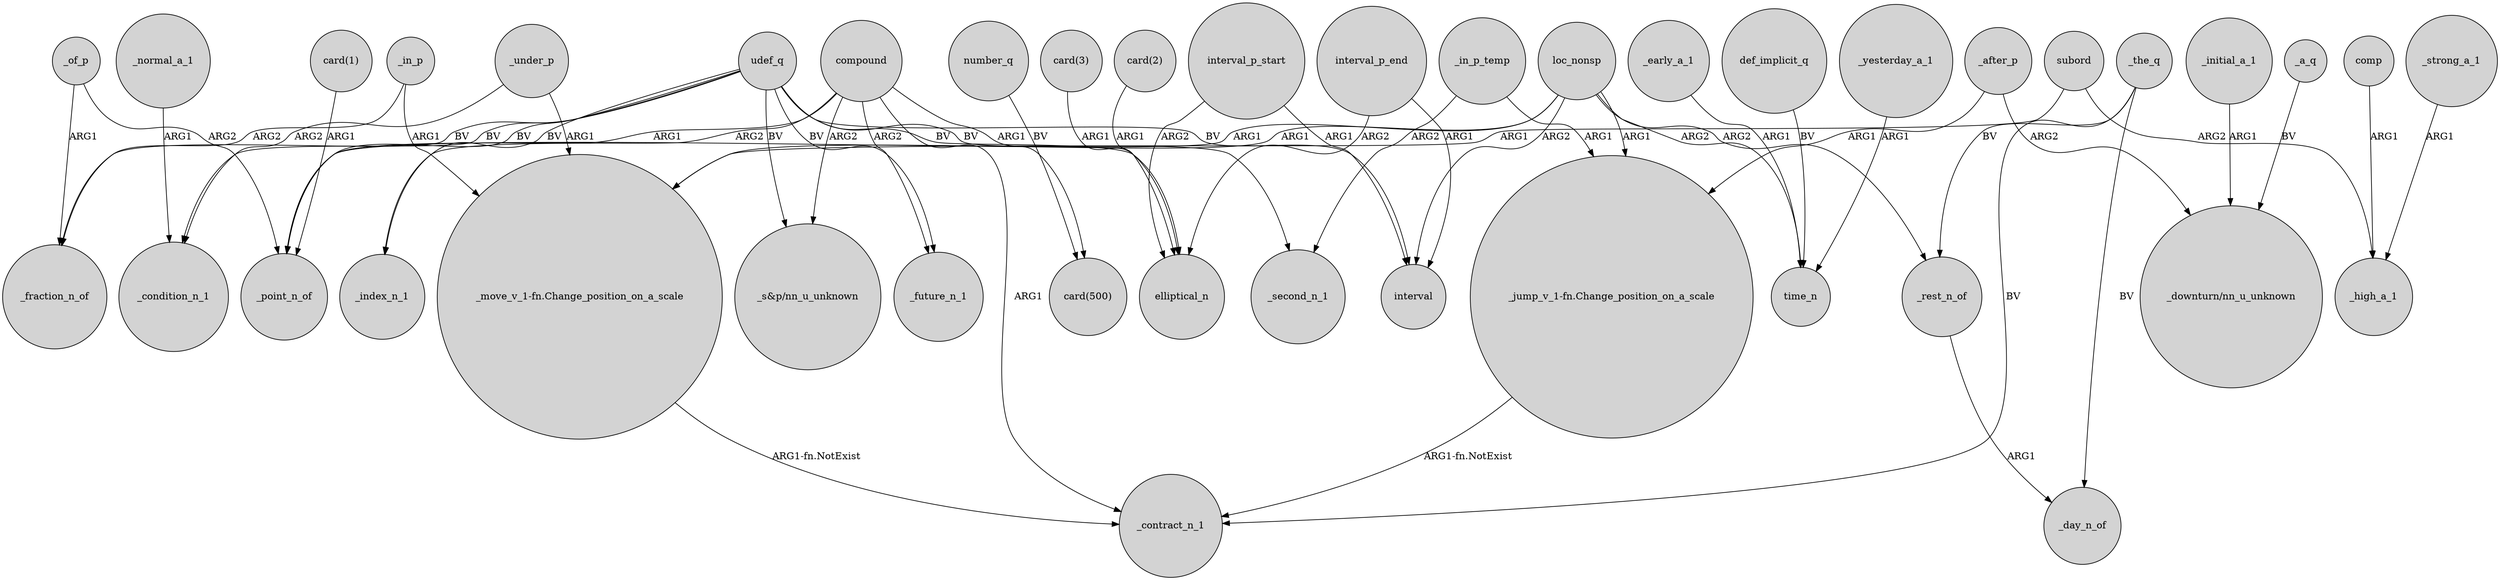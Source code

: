 digraph {
	node [shape=circle style=filled]
	_of_p -> _fraction_n_of [label=ARG1]
	"_move_v_1-fn.Change_position_on_a_scale" -> _contract_n_1 [label="ARG1-fn.NotExist"]
	_normal_a_1 -> _condition_n_1 [label=ARG1]
	loc_nonsp -> _point_n_of [label=ARG1]
	loc_nonsp -> interval [label=ARG2]
	loc_nonsp -> "_jump_v_1-fn.Change_position_on_a_scale" [label=ARG1]
	_yesterday_a_1 -> time_n [label=ARG1]
	compound -> _index_n_1 [label=ARG2]
	udef_q -> elliptical_n [label=BV]
	udef_q -> "_s&p/nn_u_unknown" [label=BV]
	_in_p_temp -> "_jump_v_1-fn.Change_position_on_a_scale" [label=ARG1]
	_after_p -> "_jump_v_1-fn.Change_position_on_a_scale" [label=ARG1]
	interval_p_end -> elliptical_n [label=ARG2]
	_after_p -> "_downturn/nn_u_unknown" [label=ARG2]
	_rest_n_of -> _day_n_of [label=ARG1]
	comp -> _high_a_1 [label=ARG1]
	interval_p_start -> elliptical_n [label=ARG2]
	udef_q -> _fraction_n_of [label=BV]
	compound -> _contract_n_1 [label=ARG1]
	udef_q -> _index_n_1 [label=BV]
	compound -> _future_n_1 [label=ARG2]
	subord -> "_move_v_1-fn.Change_position_on_a_scale" [label=ARG1]
	_in_p -> "_move_v_1-fn.Change_position_on_a_scale" [label=ARG1]
	_of_p -> _point_n_of [label=ARG2]
	loc_nonsp -> time_n [label=ARG2]
	_under_p -> "_move_v_1-fn.Change_position_on_a_scale" [label=ARG1]
	_the_q -> _rest_n_of [label=BV]
	compound -> "card(500)" [label=ARG1]
	number_q -> "card(500)" [label=BV]
	_in_p -> _fraction_n_of [label=ARG2]
	compound -> _point_n_of [label=ARG1]
	udef_q -> _condition_n_1 [label=BV]
	"card(3)" -> elliptical_n [label=ARG1]
	_the_q -> _contract_n_1 [label=BV]
	_in_p_temp -> _second_n_1 [label=ARG2]
	subord -> _high_a_1 [label=ARG2]
	_strong_a_1 -> _high_a_1 [label=ARG1]
	_initial_a_1 -> "_downturn/nn_u_unknown" [label=ARG1]
	interval_p_start -> interval [label=ARG1]
	loc_nonsp -> "_move_v_1-fn.Change_position_on_a_scale" [label=ARG1]
	loc_nonsp -> _rest_n_of [label=ARG2]
	_a_q -> "_downturn/nn_u_unknown" [label=BV]
	udef_q -> _second_n_1 [label=BV]
	"card(1)" -> _point_n_of [label=ARG1]
	_the_q -> _day_n_of [label=BV]
	udef_q -> _future_n_1 [label=BV]
	"card(2)" -> elliptical_n [label=ARG1]
	_under_p -> _condition_n_1 [label=ARG2]
	_early_a_1 -> time_n [label=ARG1]
	interval_p_end -> interval [label=ARG1]
	"_jump_v_1-fn.Change_position_on_a_scale" -> _contract_n_1 [label="ARG1-fn.NotExist"]
	udef_q -> interval [label=BV]
	def_implicit_q -> time_n [label=BV]
	udef_q -> _point_n_of [label=BV]
	compound -> "_s&p/nn_u_unknown" [label=ARG2]
}
